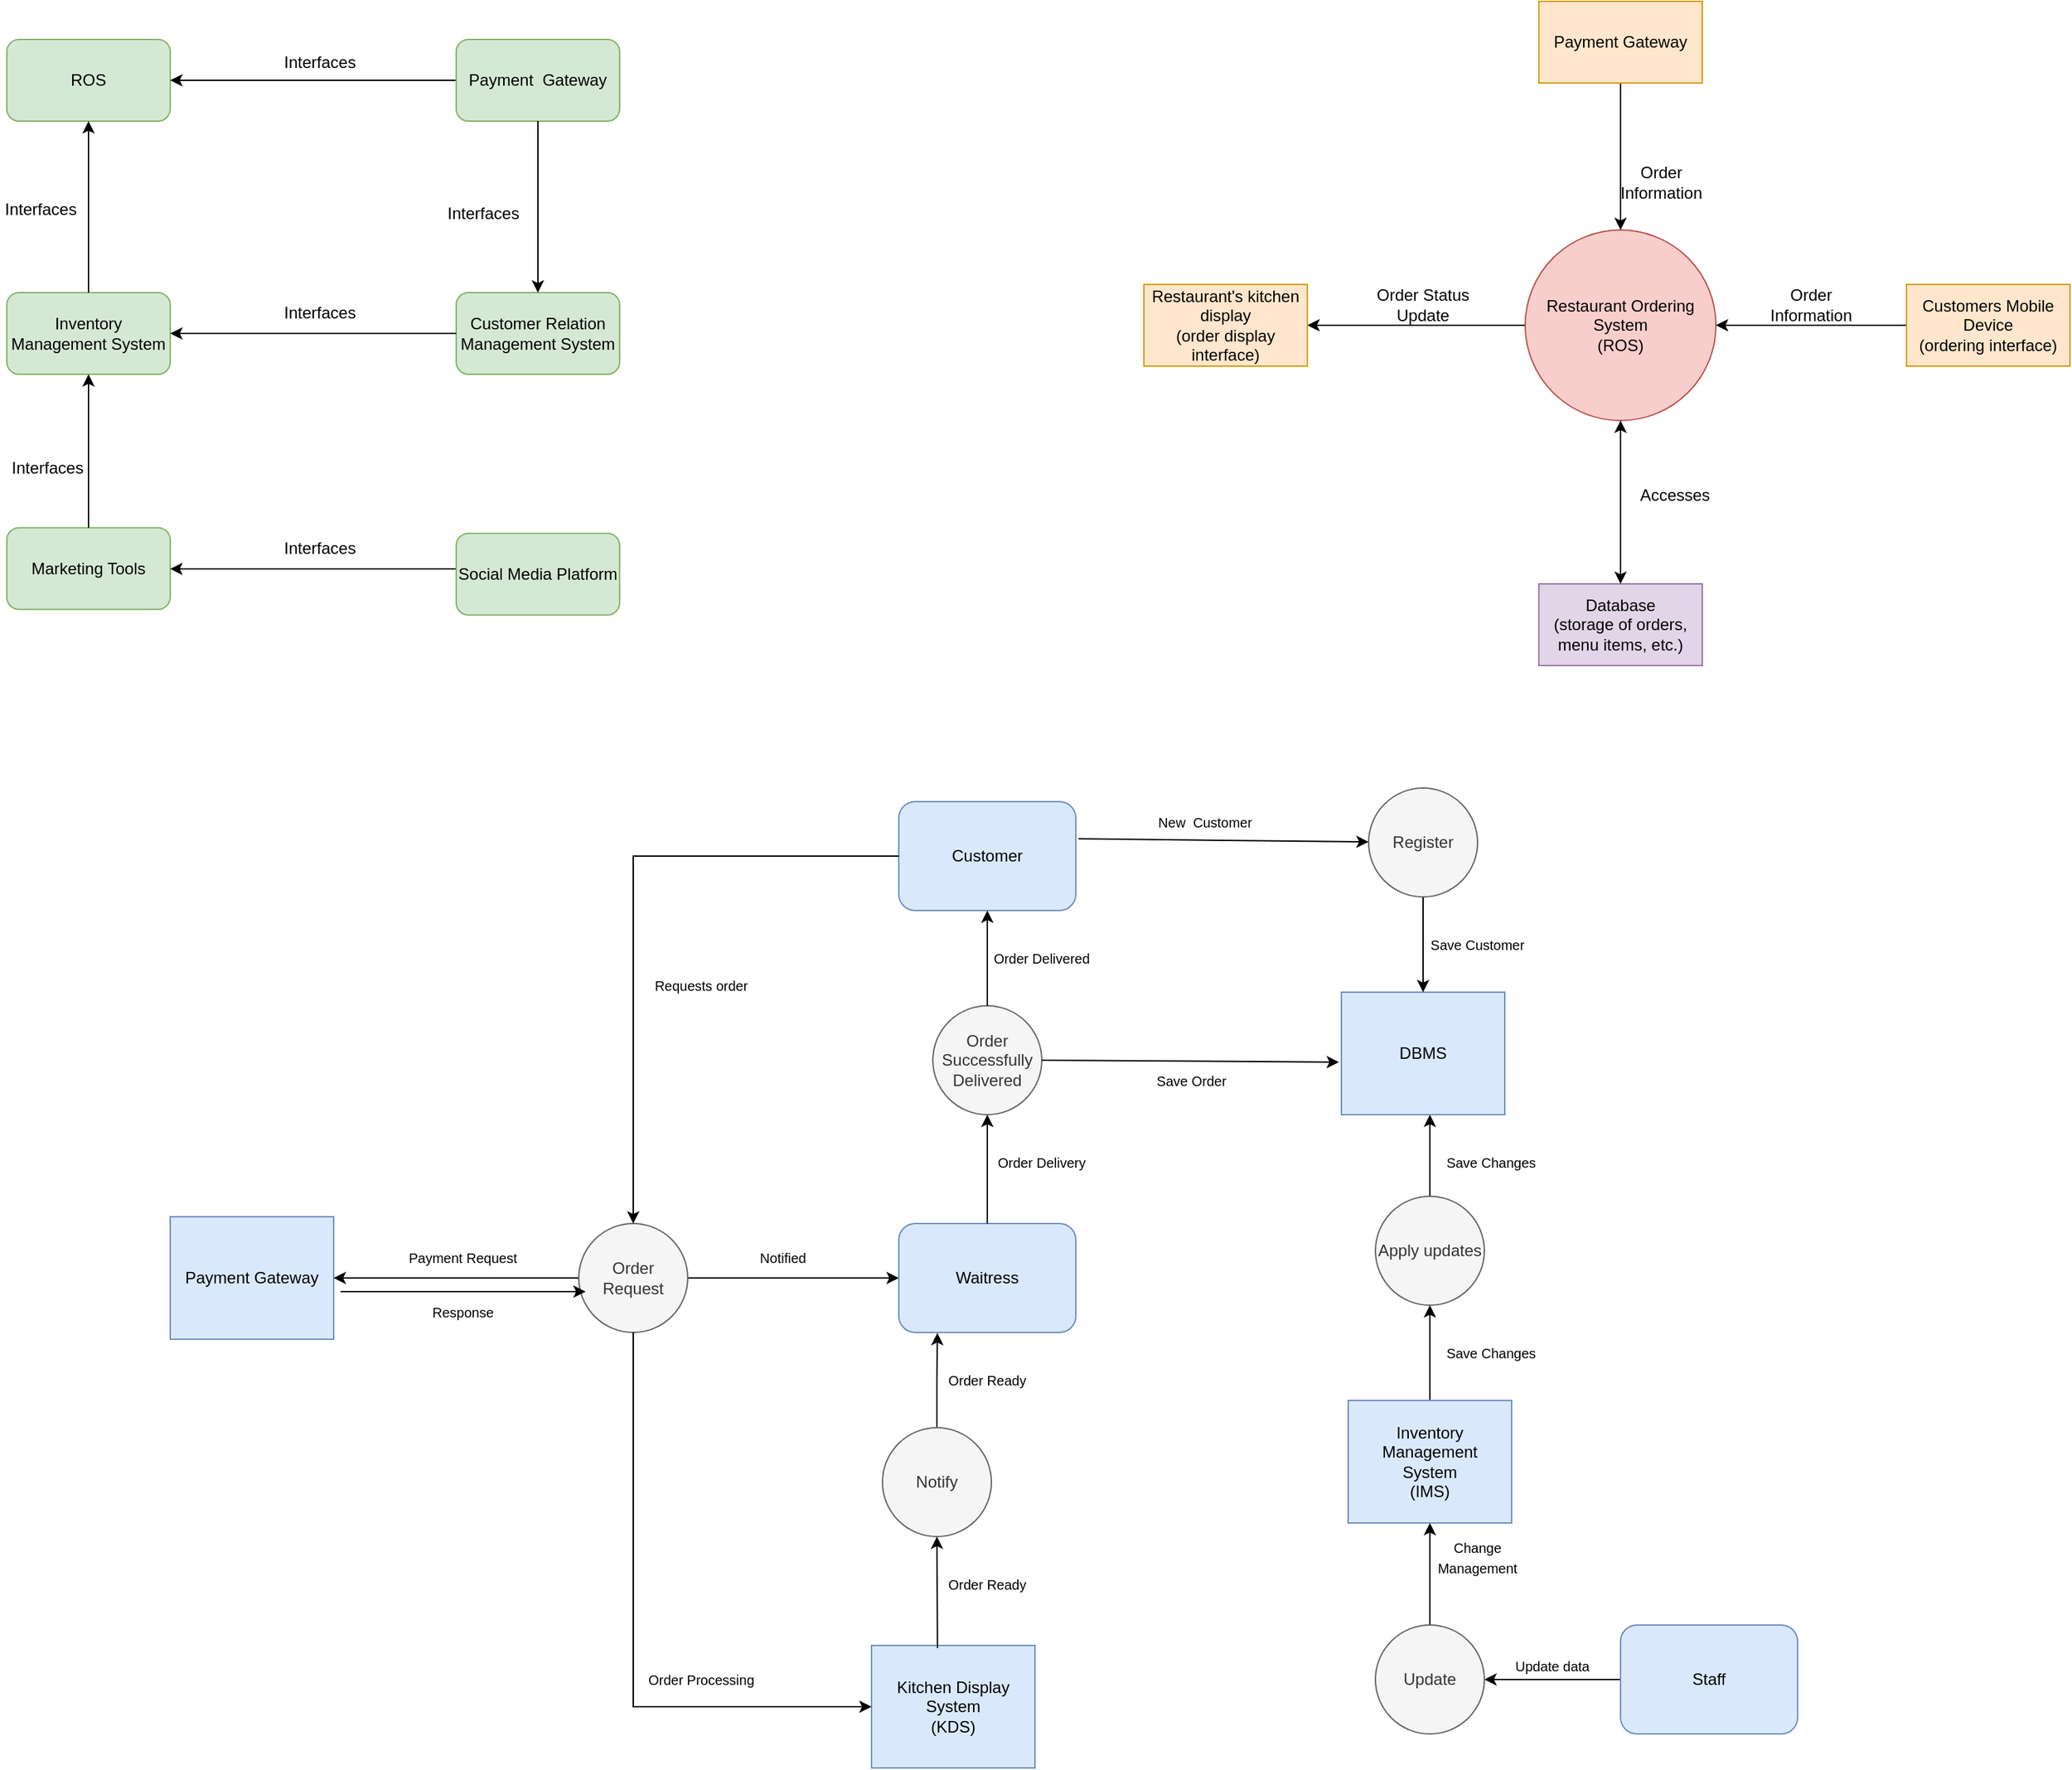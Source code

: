 <mxfile version="21.2.9" type="github">
  <diagram name="Page-1" id="zzp8yQCc868T5YsGF9U5">
    <mxGraphModel dx="1743" dy="958" grid="1" gridSize="10" guides="1" tooltips="1" connect="1" arrows="1" fold="1" page="1" pageScale="1" pageWidth="3300" pageHeight="4681" math="0" shadow="0">
      <root>
        <mxCell id="0" />
        <mxCell id="1" parent="0" />
        <mxCell id="357xHHYHcwXzLLXeJ4Fn-1" value="ROS" style="rounded=1;whiteSpace=wrap;html=1;fillColor=#d5e8d4;strokeColor=#82b366;" parent="1" vertex="1">
          <mxGeometry x="515" y="130" width="120" height="60" as="geometry" />
        </mxCell>
        <mxCell id="357xHHYHcwXzLLXeJ4Fn-2" style="edgeStyle=orthogonalEdgeStyle;rounded=0;orthogonalLoop=1;jettySize=auto;html=1;exitX=0;exitY=0.5;exitDx=0;exitDy=0;" parent="1" source="357xHHYHcwXzLLXeJ4Fn-3" target="357xHHYHcwXzLLXeJ4Fn-1" edge="1">
          <mxGeometry relative="1" as="geometry">
            <mxPoint x="645" y="159.526" as="targetPoint" />
          </mxGeometry>
        </mxCell>
        <mxCell id="357xHHYHcwXzLLXeJ4Fn-3" value="Payment&amp;nbsp; Gateway" style="rounded=1;whiteSpace=wrap;html=1;fillColor=#d5e8d4;strokeColor=#82b366;" parent="1" vertex="1">
          <mxGeometry x="845" y="130" width="120" height="60" as="geometry" />
        </mxCell>
        <mxCell id="357xHHYHcwXzLLXeJ4Fn-4" value="Interfaces&lt;br&gt;" style="text;html=1;strokeColor=none;fillColor=none;align=center;verticalAlign=middle;whiteSpace=wrap;rounded=0;" parent="1" vertex="1">
          <mxGeometry x="715" y="132" width="60" height="30" as="geometry" />
        </mxCell>
        <mxCell id="357xHHYHcwXzLLXeJ4Fn-5" value="Interfaces&lt;br&gt;" style="text;html=1;strokeColor=none;fillColor=none;align=center;verticalAlign=middle;whiteSpace=wrap;rounded=0;" parent="1" vertex="1">
          <mxGeometry x="510" y="240" width="60" height="30" as="geometry" />
        </mxCell>
        <mxCell id="357xHHYHcwXzLLXeJ4Fn-6" value="Inventory Management System" style="rounded=1;whiteSpace=wrap;html=1;fillColor=#d5e8d4;strokeColor=#82b366;" parent="1" vertex="1">
          <mxGeometry x="515" y="316" width="120" height="60" as="geometry" />
        </mxCell>
        <mxCell id="357xHHYHcwXzLLXeJ4Fn-7" value="" style="endArrow=classic;html=1;rounded=0;exitX=0.5;exitY=0;exitDx=0;exitDy=0;" parent="1" source="357xHHYHcwXzLLXeJ4Fn-6" target="357xHHYHcwXzLLXeJ4Fn-1" edge="1">
          <mxGeometry width="50" height="50" relative="1" as="geometry">
            <mxPoint x="665" y="345" as="sourcePoint" />
            <mxPoint x="715" y="295" as="targetPoint" />
          </mxGeometry>
        </mxCell>
        <mxCell id="357xHHYHcwXzLLXeJ4Fn-8" value="Customer Relation Management System" style="rounded=1;whiteSpace=wrap;html=1;fillColor=#d5e8d4;strokeColor=#82b366;" parent="1" vertex="1">
          <mxGeometry x="845" y="316" width="120" height="60" as="geometry" />
        </mxCell>
        <mxCell id="357xHHYHcwXzLLXeJ4Fn-9" style="edgeStyle=orthogonalEdgeStyle;rounded=0;orthogonalLoop=1;jettySize=auto;html=1;entryX=0.5;entryY=0;entryDx=0;entryDy=0;" parent="1" source="357xHHYHcwXzLLXeJ4Fn-3" target="357xHHYHcwXzLLXeJ4Fn-8" edge="1">
          <mxGeometry relative="1" as="geometry">
            <mxPoint x="645" y="170" as="targetPoint" />
            <mxPoint x="855" y="170" as="sourcePoint" />
          </mxGeometry>
        </mxCell>
        <mxCell id="357xHHYHcwXzLLXeJ4Fn-10" value="Interfaces&lt;br&gt;" style="text;html=1;strokeColor=none;fillColor=none;align=center;verticalAlign=middle;whiteSpace=wrap;rounded=0;" parent="1" vertex="1">
          <mxGeometry x="835" y="242.5" width="60" height="30" as="geometry" />
        </mxCell>
        <mxCell id="357xHHYHcwXzLLXeJ4Fn-11" style="edgeStyle=orthogonalEdgeStyle;rounded=0;orthogonalLoop=1;jettySize=auto;html=1;" parent="1" source="357xHHYHcwXzLLXeJ4Fn-8" target="357xHHYHcwXzLLXeJ4Fn-6" edge="1">
          <mxGeometry relative="1" as="geometry">
            <mxPoint x="755" y="341.25" as="targetPoint" />
            <mxPoint x="755" y="206.25" as="sourcePoint" />
          </mxGeometry>
        </mxCell>
        <mxCell id="357xHHYHcwXzLLXeJ4Fn-12" value="Interfaces&lt;br&gt;" style="text;html=1;strokeColor=none;fillColor=none;align=center;verticalAlign=middle;whiteSpace=wrap;rounded=0;" parent="1" vertex="1">
          <mxGeometry x="715" y="316" width="60" height="30" as="geometry" />
        </mxCell>
        <mxCell id="357xHHYHcwXzLLXeJ4Fn-13" value="Marketing Tools" style="rounded=1;whiteSpace=wrap;html=1;fillColor=#d5e8d4;strokeColor=#82b366;" parent="1" vertex="1">
          <mxGeometry x="515" y="488.75" width="120" height="60" as="geometry" />
        </mxCell>
        <mxCell id="357xHHYHcwXzLLXeJ4Fn-14" style="edgeStyle=orthogonalEdgeStyle;rounded=0;orthogonalLoop=1;jettySize=auto;html=1;entryX=0.5;entryY=1;entryDx=0;entryDy=0;" parent="1" source="357xHHYHcwXzLLXeJ4Fn-13" target="357xHHYHcwXzLLXeJ4Fn-6" edge="1">
          <mxGeometry relative="1" as="geometry">
            <mxPoint x="535" y="442.12" as="targetPoint" />
            <mxPoint x="745" y="442.12" as="sourcePoint" />
          </mxGeometry>
        </mxCell>
        <mxCell id="357xHHYHcwXzLLXeJ4Fn-15" value="Interfaces&lt;br&gt;" style="text;html=1;strokeColor=none;fillColor=none;align=center;verticalAlign=middle;whiteSpace=wrap;rounded=0;" parent="1" vertex="1">
          <mxGeometry x="515" y="430" width="60" height="30" as="geometry" />
        </mxCell>
        <mxCell id="357xHHYHcwXzLLXeJ4Fn-16" style="edgeStyle=orthogonalEdgeStyle;rounded=0;orthogonalLoop=1;jettySize=auto;html=1;" parent="1" edge="1">
          <mxGeometry relative="1" as="geometry">
            <mxPoint x="635" y="519" as="targetPoint" />
            <mxPoint x="845" y="519" as="sourcePoint" />
          </mxGeometry>
        </mxCell>
        <mxCell id="357xHHYHcwXzLLXeJ4Fn-17" value="Interfaces&lt;br&gt;" style="text;html=1;strokeColor=none;fillColor=none;align=center;verticalAlign=middle;whiteSpace=wrap;rounded=0;" parent="1" vertex="1">
          <mxGeometry x="715" y="489" width="60" height="30" as="geometry" />
        </mxCell>
        <mxCell id="357xHHYHcwXzLLXeJ4Fn-18" value="Social Media Platform" style="rounded=1;whiteSpace=wrap;html=1;fillColor=#d5e8d4;strokeColor=#82b366;" parent="1" vertex="1">
          <mxGeometry x="845" y="492.87" width="120" height="60" as="geometry" />
        </mxCell>
        <mxCell id="dmzx0pu5ybiAsUK6Nq2V-1" style="edgeStyle=orthogonalEdgeStyle;rounded=0;orthogonalLoop=1;jettySize=auto;html=1;entryX=1;entryY=0.5;entryDx=0;entryDy=0;" parent="1" source="dmzx0pu5ybiAsUK6Nq2V-2" target="dmzx0pu5ybiAsUK6Nq2V-5" edge="1">
          <mxGeometry relative="1" as="geometry" />
        </mxCell>
        <mxCell id="dmzx0pu5ybiAsUK6Nq2V-2" value="Restaurant Ordering System&lt;br&gt;(ROS)" style="ellipse;whiteSpace=wrap;html=1;aspect=fixed;fillColor=#f8cecc;strokeColor=#b85450;" parent="1" vertex="1">
          <mxGeometry x="1630" y="270" width="140" height="140" as="geometry" />
        </mxCell>
        <mxCell id="dmzx0pu5ybiAsUK6Nq2V-3" style="edgeStyle=orthogonalEdgeStyle;rounded=0;orthogonalLoop=1;jettySize=auto;html=1;exitX=0;exitY=0.5;exitDx=0;exitDy=0;" parent="1" source="dmzx0pu5ybiAsUK6Nq2V-4" target="dmzx0pu5ybiAsUK6Nq2V-2" edge="1">
          <mxGeometry relative="1" as="geometry" />
        </mxCell>
        <mxCell id="dmzx0pu5ybiAsUK6Nq2V-4" value="Customers Mobile Device &lt;br&gt;(ordering interface)" style="rounded=0;whiteSpace=wrap;html=1;fillColor=#ffe6cc;strokeColor=#d79b00;" parent="1" vertex="1">
          <mxGeometry x="1910" y="310" width="120" height="60" as="geometry" />
        </mxCell>
        <mxCell id="dmzx0pu5ybiAsUK6Nq2V-5" value="Restaurant&#39;s kitchen display &lt;br&gt;(order display interface)" style="rounded=0;whiteSpace=wrap;html=1;fillColor=#ffe6cc;strokeColor=#d79b00;" parent="1" vertex="1">
          <mxGeometry x="1350" y="310" width="120" height="60" as="geometry" />
        </mxCell>
        <mxCell id="dmzx0pu5ybiAsUK6Nq2V-6" style="edgeStyle=orthogonalEdgeStyle;rounded=0;orthogonalLoop=1;jettySize=auto;html=1;exitX=0.5;exitY=1;exitDx=0;exitDy=0;" parent="1" source="dmzx0pu5ybiAsUK6Nq2V-7" target="dmzx0pu5ybiAsUK6Nq2V-2" edge="1">
          <mxGeometry relative="1" as="geometry" />
        </mxCell>
        <mxCell id="dmzx0pu5ybiAsUK6Nq2V-7" value="Payment Gateway" style="rounded=0;whiteSpace=wrap;html=1;fillColor=#ffe6cc;strokeColor=#d79b00;" parent="1" vertex="1">
          <mxGeometry x="1640" y="102" width="120" height="60" as="geometry" />
        </mxCell>
        <mxCell id="dmzx0pu5ybiAsUK6Nq2V-8" value="Database &lt;br&gt;(storage of orders, menu items, etc.)" style="rounded=0;whiteSpace=wrap;html=1;fillColor=#e1d5e7;strokeColor=#9673a6;" parent="1" vertex="1">
          <mxGeometry x="1640" y="530" width="120" height="60" as="geometry" />
        </mxCell>
        <mxCell id="dmzx0pu5ybiAsUK6Nq2V-9" value="Order Information" style="text;html=1;strokeColor=none;fillColor=none;align=center;verticalAlign=middle;whiteSpace=wrap;rounded=0;" parent="1" vertex="1">
          <mxGeometry x="1810" y="310" width="60" height="30" as="geometry" />
        </mxCell>
        <mxCell id="dmzx0pu5ybiAsUK6Nq2V-10" value="Order Status Update" style="text;html=1;strokeColor=none;fillColor=none;align=center;verticalAlign=middle;whiteSpace=wrap;rounded=0;" parent="1" vertex="1">
          <mxGeometry x="1510" y="310" width="90" height="30" as="geometry" />
        </mxCell>
        <mxCell id="dmzx0pu5ybiAsUK6Nq2V-11" value="Order Information" style="text;html=1;strokeColor=none;fillColor=none;align=center;verticalAlign=middle;whiteSpace=wrap;rounded=0;" parent="1" vertex="1">
          <mxGeometry x="1700" y="220" width="60" height="30" as="geometry" />
        </mxCell>
        <mxCell id="dmzx0pu5ybiAsUK6Nq2V-12" value="" style="endArrow=classic;startArrow=classic;html=1;rounded=0;" parent="1" source="dmzx0pu5ybiAsUK6Nq2V-8" target="dmzx0pu5ybiAsUK6Nq2V-2" edge="1">
          <mxGeometry width="50" height="50" relative="1" as="geometry">
            <mxPoint x="1330" y="410" as="sourcePoint" />
            <mxPoint x="1380" y="360" as="targetPoint" />
          </mxGeometry>
        </mxCell>
        <mxCell id="dmzx0pu5ybiAsUK6Nq2V-13" value="Accesses" style="text;html=1;strokeColor=none;fillColor=none;align=center;verticalAlign=middle;whiteSpace=wrap;rounded=0;" parent="1" vertex="1">
          <mxGeometry x="1710" y="450" width="60" height="30" as="geometry" />
        </mxCell>
        <mxCell id="A27yKIxshURaWO87A394-1" value="Payment Gateway" style="rounded=0;whiteSpace=wrap;html=1;fillColor=#dae8fc;strokeColor=#6c8ebf;" vertex="1" parent="1">
          <mxGeometry x="635" y="995" width="120" height="90" as="geometry" />
        </mxCell>
        <mxCell id="A27yKIxshURaWO87A394-31" style="edgeStyle=orthogonalEdgeStyle;rounded=0;orthogonalLoop=1;jettySize=auto;html=1;entryX=0.218;entryY=1.005;entryDx=0;entryDy=0;entryPerimeter=0;" edge="1" parent="1" source="A27yKIxshURaWO87A394-3" target="A27yKIxshURaWO87A394-17">
          <mxGeometry relative="1" as="geometry" />
        </mxCell>
        <mxCell id="A27yKIxshURaWO87A394-3" value="Notify" style="ellipse;whiteSpace=wrap;html=1;aspect=fixed;fillColor=#f5f5f5;fontColor=#333333;strokeColor=#666666;" vertex="1" parent="1">
          <mxGeometry x="1158" y="1150" width="80" height="80" as="geometry" />
        </mxCell>
        <mxCell id="A27yKIxshURaWO87A394-7" value="Customer" style="rounded=1;whiteSpace=wrap;html=1;fillColor=#dae8fc;strokeColor=#6c8ebf;" vertex="1" parent="1">
          <mxGeometry x="1170" y="690" width="130" height="80" as="geometry" />
        </mxCell>
        <mxCell id="A27yKIxshURaWO87A394-10" style="edgeStyle=orthogonalEdgeStyle;rounded=0;orthogonalLoop=1;jettySize=auto;html=1;entryX=1;entryY=0.5;entryDx=0;entryDy=0;" edge="1" parent="1" source="A27yKIxshURaWO87A394-8" target="A27yKIxshURaWO87A394-1">
          <mxGeometry relative="1" as="geometry" />
        </mxCell>
        <mxCell id="A27yKIxshURaWO87A394-18" style="edgeStyle=orthogonalEdgeStyle;rounded=0;orthogonalLoop=1;jettySize=auto;html=1;" edge="1" parent="1" source="A27yKIxshURaWO87A394-8" target="A27yKIxshURaWO87A394-17">
          <mxGeometry relative="1" as="geometry">
            <mxPoint x="1050" y="1020" as="sourcePoint" />
            <Array as="points" />
          </mxGeometry>
        </mxCell>
        <mxCell id="A27yKIxshURaWO87A394-8" value="Order Request" style="ellipse;whiteSpace=wrap;html=1;aspect=fixed;fillColor=#f5f5f5;fontColor=#333333;strokeColor=#666666;" vertex="1" parent="1">
          <mxGeometry x="935" y="1000" width="80" height="80" as="geometry" />
        </mxCell>
        <mxCell id="A27yKIxshURaWO87A394-9" value="" style="endArrow=classic;html=1;rounded=0;" edge="1" parent="1" source="A27yKIxshURaWO87A394-7" target="A27yKIxshURaWO87A394-8">
          <mxGeometry width="50" height="50" relative="1" as="geometry">
            <mxPoint x="1175" y="920" as="sourcePoint" />
            <mxPoint x="1225" y="870" as="targetPoint" />
            <Array as="points">
              <mxPoint x="975" y="730" />
            </Array>
          </mxGeometry>
        </mxCell>
        <mxCell id="A27yKIxshURaWO87A394-11" value="" style="endArrow=classic;html=1;rounded=0;entryX=0.063;entryY=0.625;entryDx=0;entryDy=0;entryPerimeter=0;" edge="1" parent="1" target="A27yKIxshURaWO87A394-8">
          <mxGeometry width="50" height="50" relative="1" as="geometry">
            <mxPoint x="760" y="1050" as="sourcePoint" />
            <mxPoint x="1260" y="1100" as="targetPoint" />
          </mxGeometry>
        </mxCell>
        <mxCell id="A27yKIxshURaWO87A394-12" value="&lt;font style=&quot;font-size: 10px;&quot;&gt;Payment Request&lt;/font&gt;" style="text;html=1;strokeColor=none;fillColor=none;align=center;verticalAlign=middle;whiteSpace=wrap;rounded=0;" vertex="1" parent="1">
          <mxGeometry x="805" y="1010" width="90" height="30" as="geometry" />
        </mxCell>
        <mxCell id="A27yKIxshURaWO87A394-15" value="&lt;font style=&quot;font-size: 10px;&quot;&gt;Response&lt;/font&gt;" style="text;html=1;strokeColor=none;fillColor=none;align=center;verticalAlign=middle;whiteSpace=wrap;rounded=0;" vertex="1" parent="1">
          <mxGeometry x="805" y="1050" width="90" height="30" as="geometry" />
        </mxCell>
        <mxCell id="A27yKIxshURaWO87A394-16" value="&lt;font style=&quot;font-size: 10px;&quot;&gt;Requests order&lt;/font&gt;" style="text;html=1;strokeColor=none;fillColor=none;align=center;verticalAlign=middle;whiteSpace=wrap;rounded=0;" vertex="1" parent="1">
          <mxGeometry x="980" y="810" width="90" height="30" as="geometry" />
        </mxCell>
        <mxCell id="A27yKIxshURaWO87A394-17" value="Waitress" style="rounded=1;whiteSpace=wrap;html=1;fillColor=#dae8fc;strokeColor=#6c8ebf;" vertex="1" parent="1">
          <mxGeometry x="1170" y="1000" width="130" height="80" as="geometry" />
        </mxCell>
        <mxCell id="A27yKIxshURaWO87A394-19" value="&lt;span style=&quot;font-size: 10px;&quot;&gt;Notified&lt;/span&gt;" style="text;html=1;strokeColor=none;fillColor=none;align=center;verticalAlign=middle;whiteSpace=wrap;rounded=0;" vertex="1" parent="1">
          <mxGeometry x="1040" y="1010" width="90" height="30" as="geometry" />
        </mxCell>
        <mxCell id="A27yKIxshURaWO87A394-20" value="Kitchen Display System&lt;br&gt;(KDS)" style="rounded=0;whiteSpace=wrap;html=1;fillColor=#dae8fc;strokeColor=#6c8ebf;" vertex="1" parent="1">
          <mxGeometry x="1150" y="1310" width="120" height="90" as="geometry" />
        </mxCell>
        <mxCell id="A27yKIxshURaWO87A394-22" value="" style="endArrow=classic;html=1;rounded=0;" edge="1" parent="1" source="A27yKIxshURaWO87A394-8" target="A27yKIxshURaWO87A394-20">
          <mxGeometry width="50" height="50" relative="1" as="geometry">
            <mxPoint x="1130" y="1130" as="sourcePoint" />
            <mxPoint x="1180" y="1080" as="targetPoint" />
            <Array as="points">
              <mxPoint x="975" y="1355" />
            </Array>
          </mxGeometry>
        </mxCell>
        <mxCell id="A27yKIxshURaWO87A394-23" value="&lt;span style=&quot;font-size: 10px;&quot;&gt;Order Processing&lt;/span&gt;" style="text;html=1;strokeColor=none;fillColor=none;align=center;verticalAlign=middle;whiteSpace=wrap;rounded=0;" vertex="1" parent="1">
          <mxGeometry x="980" y="1320" width="90" height="30" as="geometry" />
        </mxCell>
        <mxCell id="A27yKIxshURaWO87A394-26" value="" style="endArrow=classic;html=1;rounded=0;exitX=0.445;exitY=0.021;exitDx=0;exitDy=0;exitPerimeter=0;" edge="1" parent="1" target="A27yKIxshURaWO87A394-3">
          <mxGeometry width="50" height="50" relative="1" as="geometry">
            <mxPoint x="1198.4" y="1311.89" as="sourcePoint" />
            <mxPoint x="1197.394" y="1229.998" as="targetPoint" />
          </mxGeometry>
        </mxCell>
        <mxCell id="A27yKIxshURaWO87A394-27" value="&lt;span style=&quot;font-size: 10px;&quot;&gt;Order Ready&lt;/span&gt;" style="text;html=1;strokeColor=none;fillColor=none;align=center;verticalAlign=middle;whiteSpace=wrap;rounded=0;" vertex="1" parent="1">
          <mxGeometry x="1190" y="1250" width="90" height="30" as="geometry" />
        </mxCell>
        <mxCell id="A27yKIxshURaWO87A394-28" value="" style="endArrow=classic;html=1;rounded=0;exitX=0.5;exitY=0;exitDx=0;exitDy=0;" edge="1" parent="1" source="A27yKIxshURaWO87A394-17" target="A27yKIxshURaWO87A394-35">
          <mxGeometry width="50" height="50" relative="1" as="geometry">
            <mxPoint x="1130" y="1000" as="sourcePoint" />
            <mxPoint x="1180" y="950" as="targetPoint" />
          </mxGeometry>
        </mxCell>
        <mxCell id="A27yKIxshURaWO87A394-29" value="&lt;span style=&quot;font-size: 10px;&quot;&gt;Order Delivery&lt;/span&gt;" style="text;html=1;strokeColor=none;fillColor=none;align=center;verticalAlign=middle;whiteSpace=wrap;rounded=0;" vertex="1" parent="1">
          <mxGeometry x="1230" y="940" width="90" height="30" as="geometry" />
        </mxCell>
        <mxCell id="A27yKIxshURaWO87A394-32" value="&lt;span style=&quot;font-size: 10px;&quot;&gt;Order Ready&lt;/span&gt;" style="text;html=1;strokeColor=none;fillColor=none;align=center;verticalAlign=middle;whiteSpace=wrap;rounded=0;" vertex="1" parent="1">
          <mxGeometry x="1190" y="1100" width="90" height="30" as="geometry" />
        </mxCell>
        <mxCell id="A27yKIxshURaWO87A394-48" style="edgeStyle=orthogonalEdgeStyle;rounded=0;orthogonalLoop=1;jettySize=auto;html=1;entryX=1;entryY=0.5;entryDx=0;entryDy=0;" edge="1" parent="1" source="A27yKIxshURaWO87A394-33" target="A27yKIxshURaWO87A394-47">
          <mxGeometry relative="1" as="geometry" />
        </mxCell>
        <mxCell id="A27yKIxshURaWO87A394-33" value="Staff" style="rounded=1;whiteSpace=wrap;html=1;fillColor=#dae8fc;strokeColor=#6c8ebf;" vertex="1" parent="1">
          <mxGeometry x="1700" y="1295" width="130" height="80" as="geometry" />
        </mxCell>
        <mxCell id="A27yKIxshURaWO87A394-35" value="Order Successfully&lt;br&gt;Delivered" style="ellipse;whiteSpace=wrap;html=1;aspect=fixed;fillColor=#f5f5f5;fontColor=#333333;strokeColor=#666666;" vertex="1" parent="1">
          <mxGeometry x="1195" y="840" width="80" height="80" as="geometry" />
        </mxCell>
        <mxCell id="A27yKIxshURaWO87A394-36" value="&lt;span style=&quot;font-size: 10px;&quot;&gt;Order Delivered&lt;/span&gt;" style="text;html=1;strokeColor=none;fillColor=none;align=center;verticalAlign=middle;whiteSpace=wrap;rounded=0;" vertex="1" parent="1">
          <mxGeometry x="1230" y="790" width="90" height="30" as="geometry" />
        </mxCell>
        <mxCell id="A27yKIxshURaWO87A394-37" value="" style="endArrow=classic;html=1;rounded=0;" edge="1" parent="1" source="A27yKIxshURaWO87A394-35" target="A27yKIxshURaWO87A394-7">
          <mxGeometry width="50" height="50" relative="1" as="geometry">
            <mxPoint x="1245" y="1010" as="sourcePoint" />
            <mxPoint x="1245" y="910" as="targetPoint" />
          </mxGeometry>
        </mxCell>
        <mxCell id="A27yKIxshURaWO87A394-38" value="DBMS&lt;br&gt;" style="rounded=0;whiteSpace=wrap;html=1;fillColor=#dae8fc;strokeColor=#6c8ebf;" vertex="1" parent="1">
          <mxGeometry x="1495" y="830" width="120" height="90" as="geometry" />
        </mxCell>
        <mxCell id="A27yKIxshURaWO87A394-39" value="" style="endArrow=classic;html=1;rounded=0;exitX=1;exitY=0.5;exitDx=0;exitDy=0;entryX=-0.015;entryY=0.571;entryDx=0;entryDy=0;entryPerimeter=0;" edge="1" parent="1" source="A27yKIxshURaWO87A394-35" target="A27yKIxshURaWO87A394-38">
          <mxGeometry width="50" height="50" relative="1" as="geometry">
            <mxPoint x="1410" y="970" as="sourcePoint" />
            <mxPoint x="1460" y="920" as="targetPoint" />
          </mxGeometry>
        </mxCell>
        <mxCell id="A27yKIxshURaWO87A394-46" style="edgeStyle=orthogonalEdgeStyle;rounded=0;orthogonalLoop=1;jettySize=auto;html=1;entryX=0.5;entryY=0;entryDx=0;entryDy=0;" edge="1" parent="1" source="A27yKIxshURaWO87A394-40" target="A27yKIxshURaWO87A394-38">
          <mxGeometry relative="1" as="geometry" />
        </mxCell>
        <mxCell id="A27yKIxshURaWO87A394-40" value="Register" style="ellipse;whiteSpace=wrap;html=1;aspect=fixed;fillColor=#f5f5f5;fontColor=#333333;strokeColor=#666666;" vertex="1" parent="1">
          <mxGeometry x="1515" y="680" width="80" height="80" as="geometry" />
        </mxCell>
        <mxCell id="A27yKIxshURaWO87A394-41" value="" style="endArrow=classic;html=1;rounded=0;exitX=1.015;exitY=0.341;exitDx=0;exitDy=0;exitPerimeter=0;" edge="1" parent="1" source="A27yKIxshURaWO87A394-7" target="A27yKIxshURaWO87A394-40">
          <mxGeometry width="50" height="50" relative="1" as="geometry">
            <mxPoint x="1400" y="920" as="sourcePoint" />
            <mxPoint x="1450" y="870" as="targetPoint" />
            <Array as="points" />
          </mxGeometry>
        </mxCell>
        <mxCell id="A27yKIxshURaWO87A394-43" value="&lt;span style=&quot;font-size: 10px;&quot;&gt;Save Customer&lt;/span&gt;" style="text;html=1;strokeColor=none;fillColor=none;align=center;verticalAlign=middle;whiteSpace=wrap;rounded=0;" vertex="1" parent="1">
          <mxGeometry x="1550" y="780" width="90" height="30" as="geometry" />
        </mxCell>
        <mxCell id="A27yKIxshURaWO87A394-44" value="&lt;span style=&quot;font-size: 10px;&quot;&gt;New&amp;nbsp; Customer&lt;/span&gt;" style="text;html=1;strokeColor=none;fillColor=none;align=center;verticalAlign=middle;whiteSpace=wrap;rounded=0;" vertex="1" parent="1">
          <mxGeometry x="1350" y="690" width="90" height="30" as="geometry" />
        </mxCell>
        <mxCell id="A27yKIxshURaWO87A394-45" value="&lt;span style=&quot;font-size: 10px;&quot;&gt;Save Order&lt;/span&gt;" style="text;html=1;strokeColor=none;fillColor=none;align=center;verticalAlign=middle;whiteSpace=wrap;rounded=0;" vertex="1" parent="1">
          <mxGeometry x="1340" y="880" width="90" height="30" as="geometry" />
        </mxCell>
        <mxCell id="A27yKIxshURaWO87A394-53" style="edgeStyle=orthogonalEdgeStyle;rounded=0;orthogonalLoop=1;jettySize=auto;html=1;entryX=0.5;entryY=1;entryDx=0;entryDy=0;" edge="1" parent="1" source="A27yKIxshURaWO87A394-47" target="A27yKIxshURaWO87A394-52">
          <mxGeometry relative="1" as="geometry" />
        </mxCell>
        <mxCell id="A27yKIxshURaWO87A394-47" value="Update" style="ellipse;whiteSpace=wrap;html=1;aspect=fixed;fillColor=#f5f5f5;fontColor=#333333;strokeColor=#666666;" vertex="1" parent="1">
          <mxGeometry x="1520" y="1295" width="80" height="80" as="geometry" />
        </mxCell>
        <mxCell id="A27yKIxshURaWO87A394-50" value="&lt;span style=&quot;font-size: 10px;&quot;&gt;Save Changes&lt;/span&gt;" style="text;html=1;strokeColor=none;fillColor=none;align=center;verticalAlign=middle;whiteSpace=wrap;rounded=0;" vertex="1" parent="1">
          <mxGeometry x="1560" y="940" width="90" height="30" as="geometry" />
        </mxCell>
        <mxCell id="A27yKIxshURaWO87A394-51" value="&lt;span style=&quot;font-size: 10px;&quot;&gt;Update data&lt;/span&gt;" style="text;html=1;strokeColor=none;fillColor=none;align=center;verticalAlign=middle;whiteSpace=wrap;rounded=0;" vertex="1" parent="1">
          <mxGeometry x="1605" y="1310" width="90" height="30" as="geometry" />
        </mxCell>
        <mxCell id="A27yKIxshURaWO87A394-56" style="edgeStyle=orthogonalEdgeStyle;rounded=0;orthogonalLoop=1;jettySize=auto;html=1;entryX=0.5;entryY=1;entryDx=0;entryDy=0;" edge="1" parent="1" source="A27yKIxshURaWO87A394-52" target="A27yKIxshURaWO87A394-55">
          <mxGeometry relative="1" as="geometry" />
        </mxCell>
        <mxCell id="A27yKIxshURaWO87A394-52" value="Inventory Management&lt;br&gt;System&lt;br&gt;(IMS)" style="rounded=0;whiteSpace=wrap;html=1;fillColor=#dae8fc;strokeColor=#6c8ebf;" vertex="1" parent="1">
          <mxGeometry x="1500" y="1130" width="120" height="90" as="geometry" />
        </mxCell>
        <mxCell id="A27yKIxshURaWO87A394-54" value="&lt;span style=&quot;font-size: 10px;&quot;&gt;Change Management&lt;/span&gt;" style="text;html=1;strokeColor=none;fillColor=none;align=center;verticalAlign=middle;whiteSpace=wrap;rounded=0;" vertex="1" parent="1">
          <mxGeometry x="1550" y="1230" width="90" height="30" as="geometry" />
        </mxCell>
        <mxCell id="A27yKIxshURaWO87A394-57" style="edgeStyle=orthogonalEdgeStyle;rounded=0;orthogonalLoop=1;jettySize=auto;html=1;" edge="1" parent="1" source="A27yKIxshURaWO87A394-55">
          <mxGeometry relative="1" as="geometry">
            <mxPoint x="1560" y="920" as="targetPoint" />
          </mxGeometry>
        </mxCell>
        <mxCell id="A27yKIxshURaWO87A394-55" value="Apply updates" style="ellipse;whiteSpace=wrap;html=1;aspect=fixed;fillColor=#f5f5f5;fontColor=#333333;strokeColor=#666666;" vertex="1" parent="1">
          <mxGeometry x="1520" y="980" width="80" height="80" as="geometry" />
        </mxCell>
        <mxCell id="A27yKIxshURaWO87A394-58" value="&lt;span style=&quot;font-size: 10px;&quot;&gt;Save Changes&lt;/span&gt;" style="text;html=1;strokeColor=none;fillColor=none;align=center;verticalAlign=middle;whiteSpace=wrap;rounded=0;" vertex="1" parent="1">
          <mxGeometry x="1560" y="1080" width="90" height="30" as="geometry" />
        </mxCell>
      </root>
    </mxGraphModel>
  </diagram>
</mxfile>
